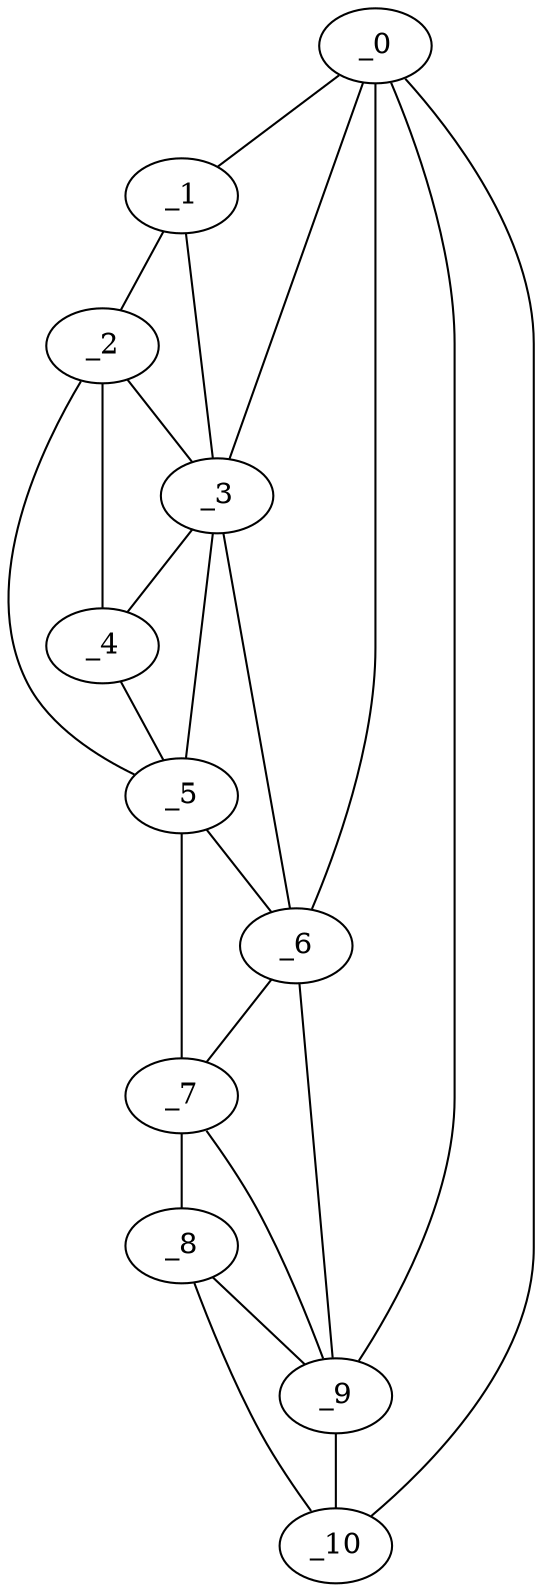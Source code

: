 graph "obj42__225.gxl" {
	_0	 [x=5,
		y=54];
	_1	 [x=8,
		y=45];
	_0 -- _1	 [valence=1];
	_3	 [x=29,
		y=47];
	_0 -- _3	 [valence=2];
	_6	 [x=76,
		y=55];
	_0 -- _6	 [valence=2];
	_9	 [x=115,
		y=76];
	_0 -- _9	 [valence=2];
	_10	 [x=124,
		y=83];
	_0 -- _10	 [valence=1];
	_2	 [x=25,
		y=40];
	_1 -- _2	 [valence=1];
	_1 -- _3	 [valence=2];
	_2 -- _3	 [valence=1];
	_4	 [x=30,
		y=42];
	_2 -- _4	 [valence=1];
	_5	 [x=37,
		y=40];
	_2 -- _5	 [valence=1];
	_3 -- _4	 [valence=2];
	_3 -- _5	 [valence=1];
	_3 -- _6	 [valence=2];
	_4 -- _5	 [valence=2];
	_5 -- _6	 [valence=2];
	_7	 [x=92,
		y=48];
	_5 -- _7	 [valence=1];
	_6 -- _7	 [valence=1];
	_6 -- _9	 [valence=2];
	_8	 [x=113,
		y=58];
	_7 -- _8	 [valence=1];
	_7 -- _9	 [valence=2];
	_8 -- _9	 [valence=2];
	_8 -- _10	 [valence=1];
	_9 -- _10	 [valence=1];
}
